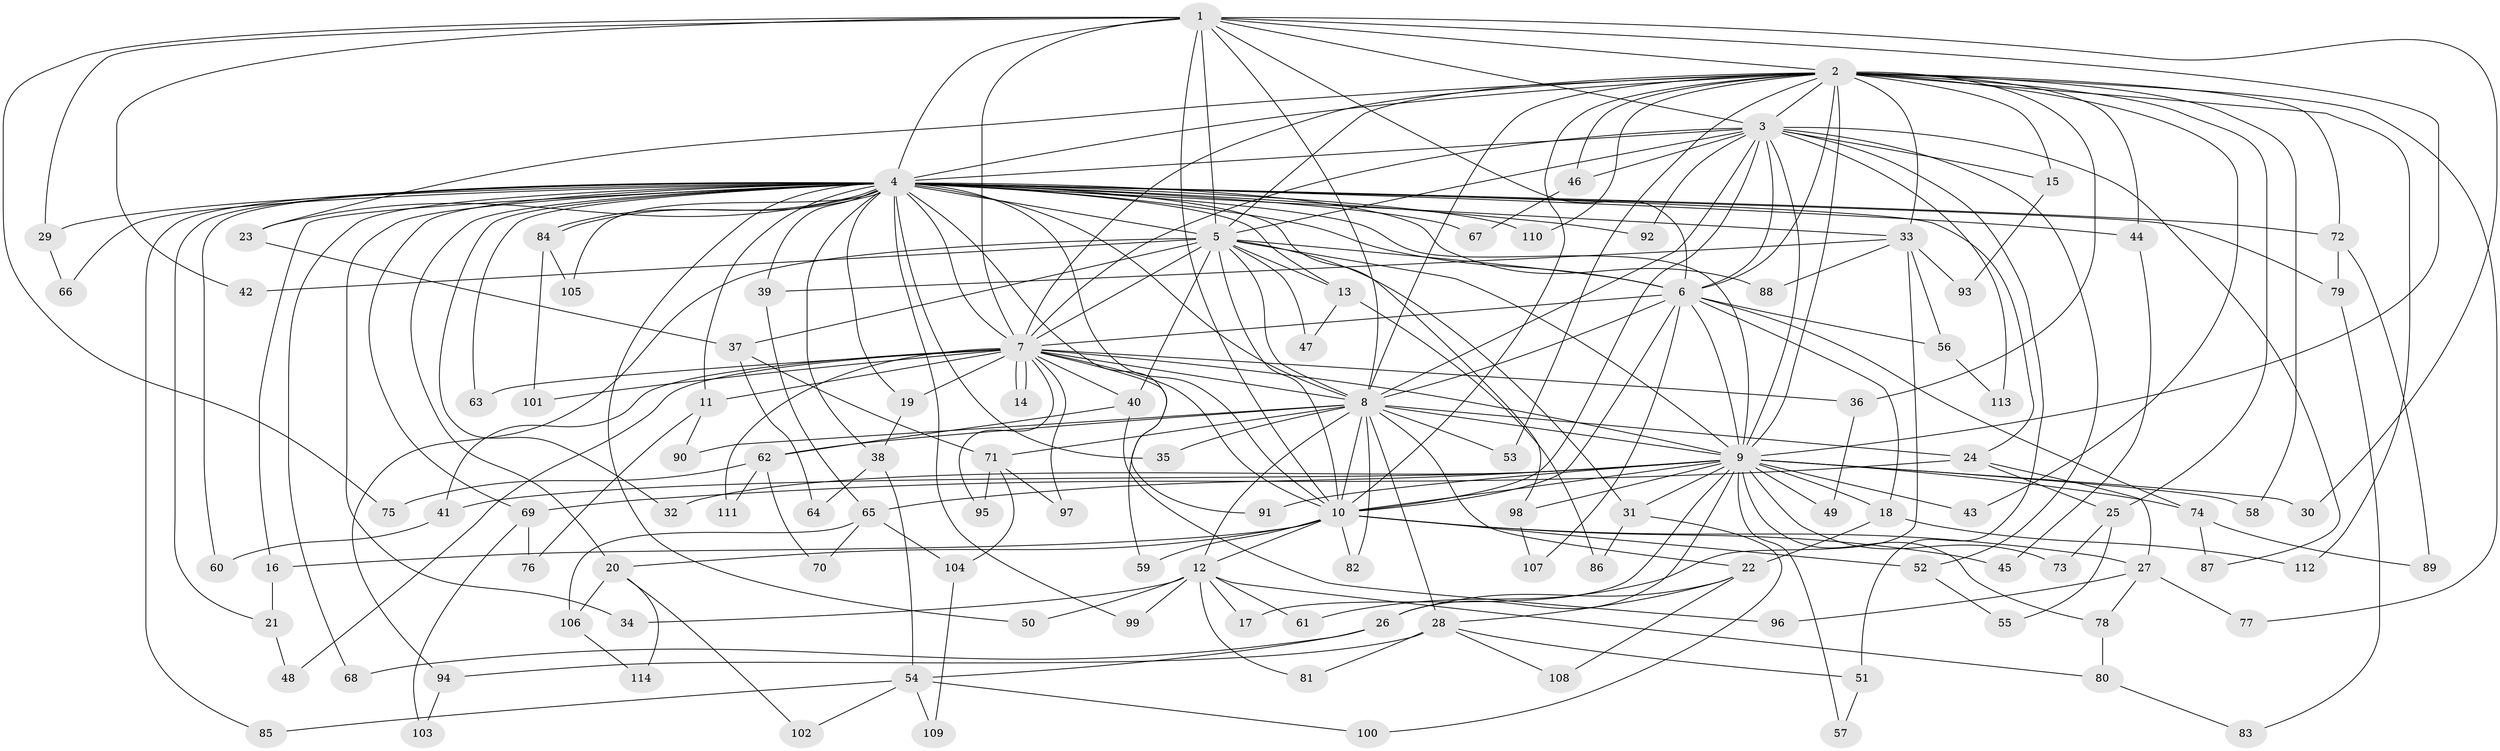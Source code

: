 // Generated by graph-tools (version 1.1) at 2025/01/03/09/25 03:01:14]
// undirected, 114 vertices, 253 edges
graph export_dot {
graph [start="1"]
  node [color=gray90,style=filled];
  1;
  2;
  3;
  4;
  5;
  6;
  7;
  8;
  9;
  10;
  11;
  12;
  13;
  14;
  15;
  16;
  17;
  18;
  19;
  20;
  21;
  22;
  23;
  24;
  25;
  26;
  27;
  28;
  29;
  30;
  31;
  32;
  33;
  34;
  35;
  36;
  37;
  38;
  39;
  40;
  41;
  42;
  43;
  44;
  45;
  46;
  47;
  48;
  49;
  50;
  51;
  52;
  53;
  54;
  55;
  56;
  57;
  58;
  59;
  60;
  61;
  62;
  63;
  64;
  65;
  66;
  67;
  68;
  69;
  70;
  71;
  72;
  73;
  74;
  75;
  76;
  77;
  78;
  79;
  80;
  81;
  82;
  83;
  84;
  85;
  86;
  87;
  88;
  89;
  90;
  91;
  92;
  93;
  94;
  95;
  96;
  97;
  98;
  99;
  100;
  101;
  102;
  103;
  104;
  105;
  106;
  107;
  108;
  109;
  110;
  111;
  112;
  113;
  114;
  1 -- 2;
  1 -- 3;
  1 -- 4;
  1 -- 5;
  1 -- 6;
  1 -- 7;
  1 -- 8;
  1 -- 9;
  1 -- 10;
  1 -- 29;
  1 -- 30;
  1 -- 42;
  1 -- 75;
  2 -- 3;
  2 -- 4;
  2 -- 5;
  2 -- 6;
  2 -- 7;
  2 -- 8;
  2 -- 9;
  2 -- 10;
  2 -- 15;
  2 -- 23;
  2 -- 25;
  2 -- 33;
  2 -- 36;
  2 -- 43;
  2 -- 44;
  2 -- 46;
  2 -- 53;
  2 -- 58;
  2 -- 72;
  2 -- 77;
  2 -- 110;
  2 -- 112;
  3 -- 4;
  3 -- 5;
  3 -- 6;
  3 -- 7;
  3 -- 8;
  3 -- 9;
  3 -- 10;
  3 -- 15;
  3 -- 46;
  3 -- 51;
  3 -- 52;
  3 -- 87;
  3 -- 92;
  3 -- 113;
  4 -- 5;
  4 -- 6;
  4 -- 7;
  4 -- 8;
  4 -- 9;
  4 -- 10;
  4 -- 11;
  4 -- 13;
  4 -- 16;
  4 -- 19;
  4 -- 20;
  4 -- 21;
  4 -- 23;
  4 -- 24;
  4 -- 29;
  4 -- 32;
  4 -- 33;
  4 -- 34;
  4 -- 35;
  4 -- 38;
  4 -- 39;
  4 -- 44;
  4 -- 50;
  4 -- 59;
  4 -- 60;
  4 -- 63;
  4 -- 66;
  4 -- 67;
  4 -- 68;
  4 -- 69;
  4 -- 72;
  4 -- 79;
  4 -- 84;
  4 -- 84;
  4 -- 85;
  4 -- 88;
  4 -- 92;
  4 -- 98;
  4 -- 99;
  4 -- 105;
  4 -- 110;
  5 -- 6;
  5 -- 7;
  5 -- 8;
  5 -- 9;
  5 -- 10;
  5 -- 13;
  5 -- 31;
  5 -- 37;
  5 -- 40;
  5 -- 42;
  5 -- 47;
  5 -- 94;
  6 -- 7;
  6 -- 8;
  6 -- 9;
  6 -- 10;
  6 -- 18;
  6 -- 56;
  6 -- 74;
  6 -- 107;
  7 -- 8;
  7 -- 9;
  7 -- 10;
  7 -- 11;
  7 -- 14;
  7 -- 14;
  7 -- 19;
  7 -- 36;
  7 -- 40;
  7 -- 41;
  7 -- 48;
  7 -- 63;
  7 -- 91;
  7 -- 95;
  7 -- 97;
  7 -- 101;
  7 -- 111;
  8 -- 9;
  8 -- 10;
  8 -- 12;
  8 -- 22;
  8 -- 24;
  8 -- 28;
  8 -- 35;
  8 -- 53;
  8 -- 62;
  8 -- 71;
  8 -- 82;
  8 -- 90;
  9 -- 10;
  9 -- 17;
  9 -- 18;
  9 -- 26;
  9 -- 30;
  9 -- 31;
  9 -- 32;
  9 -- 41;
  9 -- 43;
  9 -- 49;
  9 -- 57;
  9 -- 58;
  9 -- 65;
  9 -- 73;
  9 -- 74;
  9 -- 78;
  9 -- 91;
  9 -- 98;
  10 -- 12;
  10 -- 16;
  10 -- 20;
  10 -- 27;
  10 -- 45;
  10 -- 52;
  10 -- 59;
  10 -- 82;
  11 -- 76;
  11 -- 90;
  12 -- 17;
  12 -- 34;
  12 -- 50;
  12 -- 61;
  12 -- 80;
  12 -- 81;
  12 -- 99;
  13 -- 47;
  13 -- 86;
  15 -- 93;
  16 -- 21;
  18 -- 22;
  18 -- 112;
  19 -- 38;
  20 -- 102;
  20 -- 106;
  20 -- 114;
  21 -- 48;
  22 -- 26;
  22 -- 28;
  22 -- 108;
  23 -- 37;
  24 -- 25;
  24 -- 27;
  24 -- 69;
  25 -- 55;
  25 -- 73;
  26 -- 54;
  26 -- 68;
  27 -- 77;
  27 -- 78;
  27 -- 96;
  28 -- 51;
  28 -- 81;
  28 -- 94;
  28 -- 108;
  29 -- 66;
  31 -- 86;
  31 -- 100;
  33 -- 39;
  33 -- 56;
  33 -- 61;
  33 -- 88;
  33 -- 93;
  36 -- 49;
  37 -- 64;
  37 -- 71;
  38 -- 54;
  38 -- 64;
  39 -- 65;
  40 -- 62;
  40 -- 96;
  41 -- 60;
  44 -- 45;
  46 -- 67;
  51 -- 57;
  52 -- 55;
  54 -- 85;
  54 -- 100;
  54 -- 102;
  54 -- 109;
  56 -- 113;
  62 -- 70;
  62 -- 75;
  62 -- 111;
  65 -- 70;
  65 -- 104;
  65 -- 106;
  69 -- 76;
  69 -- 103;
  71 -- 95;
  71 -- 97;
  71 -- 104;
  72 -- 79;
  72 -- 89;
  74 -- 87;
  74 -- 89;
  78 -- 80;
  79 -- 83;
  80 -- 83;
  84 -- 101;
  84 -- 105;
  94 -- 103;
  98 -- 107;
  104 -- 109;
  106 -- 114;
}
